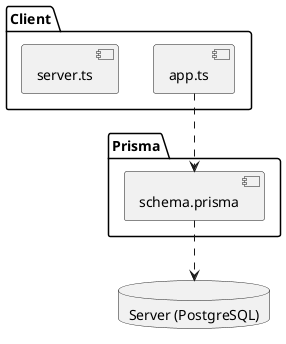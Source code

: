 @startuml component

package "Client" {
    component app.ts
    component server.ts
}

package "Prisma" {
    component schema.prisma
}

database "Server (PostgreSQL)" as Server

app.ts ..> schema.prisma
schema.prisma ..> Server


@enduml